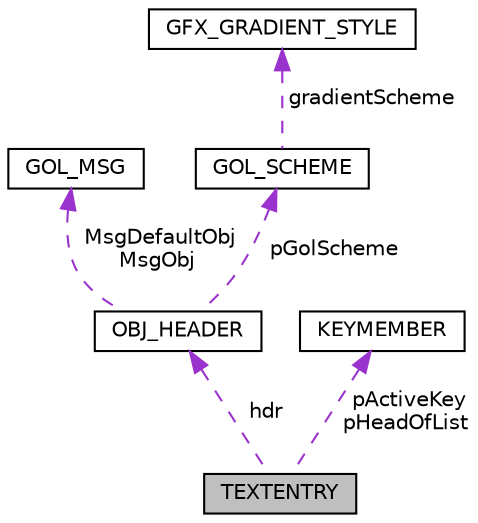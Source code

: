 digraph "TEXTENTRY"
{
  edge [fontname="Helvetica",fontsize="10",labelfontname="Helvetica",labelfontsize="10"];
  node [fontname="Helvetica",fontsize="10",shape=record];
  Node1 [label="TEXTENTRY",height=0.2,width=0.4,color="black", fillcolor="grey75", style="filled", fontcolor="black"];
  Node2 -> Node1 [dir="back",color="darkorchid3",fontsize="10",style="dashed",label=" hdr" ,fontname="Helvetica"];
  Node2 [label="OBJ_HEADER",height=0.2,width=0.4,color="black", fillcolor="white", style="filled",URL="$struct_o_b_j___h_e_a_d_e_r.html"];
  Node3 -> Node2 [dir="back",color="darkorchid3",fontsize="10",style="dashed",label=" MsgDefaultObj\nMsgObj" ,fontname="Helvetica"];
  Node3 [label="GOL_MSG",height=0.2,width=0.4,color="black", fillcolor="white", style="filled",URL="$struct_g_o_l___m_s_g.html"];
  Node4 -> Node2 [dir="back",color="darkorchid3",fontsize="10",style="dashed",label=" pGolScheme" ,fontname="Helvetica"];
  Node4 [label="GOL_SCHEME",height=0.2,width=0.4,color="black", fillcolor="white", style="filled",URL="$struct_g_o_l___s_c_h_e_m_e.html"];
  Node5 -> Node4 [dir="back",color="darkorchid3",fontsize="10",style="dashed",label=" gradientScheme" ,fontname="Helvetica"];
  Node5 [label="GFX_GRADIENT_STYLE",height=0.2,width=0.4,color="black", fillcolor="white", style="filled",URL="$struct_g_f_x___g_r_a_d_i_e_n_t___s_t_y_l_e.html"];
  Node6 -> Node1 [dir="back",color="darkorchid3",fontsize="10",style="dashed",label=" pActiveKey\npHeadOfList" ,fontname="Helvetica"];
  Node6 [label="KEYMEMBER",height=0.2,width=0.4,color="black", fillcolor="white", style="filled",URL="$struct_k_e_y_m_e_m_b_e_r.html"];
}
